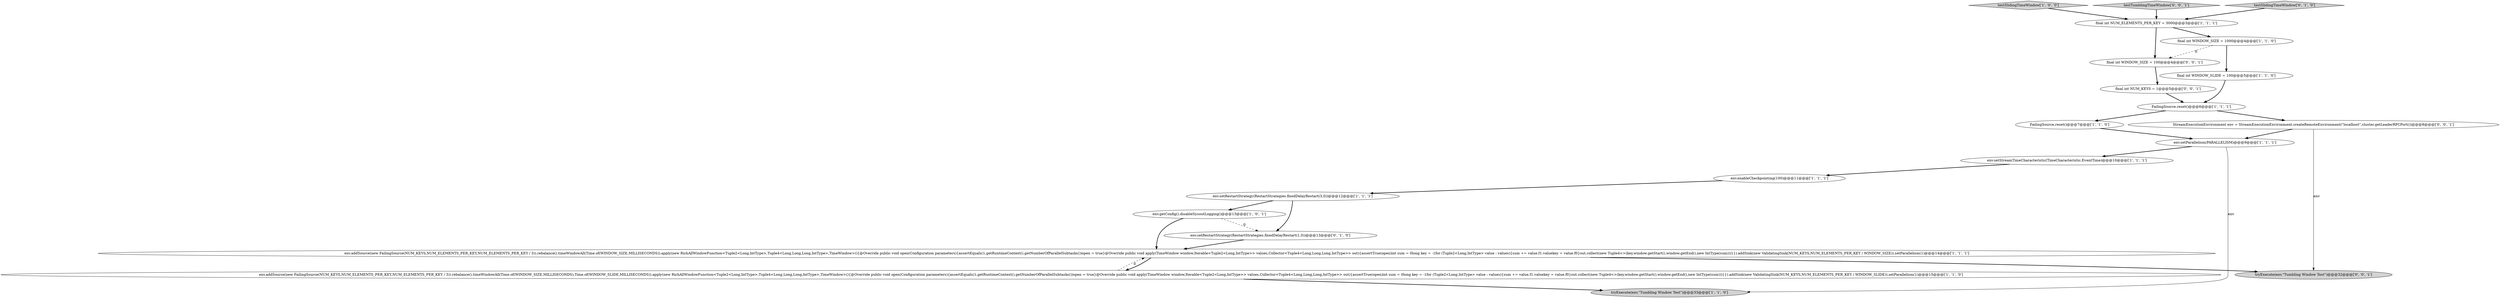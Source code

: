 digraph {
18 [style = filled, label = "tryExecute(env,\"Tumbling Window Test\")@@@32@@@['0', '0', '1']", fillcolor = lightgray, shape = ellipse image = "AAA0AAABBB3BBB"];
13 [style = filled, label = "FailingSource.reset()@@@7@@@['1', '1', '0']", fillcolor = white, shape = ellipse image = "AAA0AAABBB1BBB"];
16 [style = filled, label = "final int NUM_KEYS = 1@@@5@@@['0', '0', '1']", fillcolor = white, shape = ellipse image = "AAA0AAABBB3BBB"];
12 [style = filled, label = "testSlidingTimeWindow['1', '0', '0']", fillcolor = lightgray, shape = diamond image = "AAA0AAABBB1BBB"];
19 [style = filled, label = "testTumblingTimeWindow['0', '0', '1']", fillcolor = lightgray, shape = diamond image = "AAA0AAABBB3BBB"];
5 [style = filled, label = "env.enableCheckpointing(100)@@@11@@@['1', '1', '1']", fillcolor = white, shape = ellipse image = "AAA0AAABBB1BBB"];
3 [style = filled, label = "env.addSource(new FailingSource(NUM_KEYS,NUM_ELEMENTS_PER_KEY,NUM_ELEMENTS_PER_KEY / 3)).rebalance().timeWindowAll(Time.of(WINDOW_SIZE,MILLISECONDS)).apply(new RichAllWindowFunction<Tuple2<Long,IntType>,Tuple4<Long,Long,Long,IntType>,TimeWindow>(){@Override public void open(Configuration parameters){assertEquals(1,getRuntimeContext().getNumberOfParallelSubtasks())open = true}@Override public void apply(TimeWindow window,Iterable<Tuple2<Long,IntType>> values,Collector<Tuple4<Long,Long,Long,IntType>> out){assertTrue(open)int sum = 0long key = -1for (Tuple2<Long,IntType> value : values){sum += value.f1.valuekey = value.f0}out.collect(new Tuple4<>(key,window.getStart(),window.getEnd(),new IntType(sum)))}}).addSink(new ValidatingSink(NUM_KEYS,NUM_ELEMENTS_PER_KEY / WINDOW_SIZE)).setParallelism(1)@@@14@@@['1', '1', '1']", fillcolor = white, shape = ellipse image = "AAA0AAABBB1BBB"];
6 [style = filled, label = "final int NUM_ELEMENTS_PER_KEY = 3000@@@3@@@['1', '1', '1']", fillcolor = white, shape = ellipse image = "AAA0AAABBB1BBB"];
2 [style = filled, label = "env.addSource(new FailingSource(NUM_KEYS,NUM_ELEMENTS_PER_KEY,NUM_ELEMENTS_PER_KEY / 3)).rebalance().timeWindowAll(Time.of(WINDOW_SIZE,MILLISECONDS),Time.of(WINDOW_SLIDE,MILLISECONDS)).apply(new RichAllWindowFunction<Tuple2<Long,IntType>,Tuple4<Long,Long,Long,IntType>,TimeWindow>(){@Override public void open(Configuration parameters){assertEquals(1,getRuntimeContext().getNumberOfParallelSubtasks())open = true}@Override public void apply(TimeWindow window,Iterable<Tuple2<Long,IntType>> values,Collector<Tuple4<Long,Long,Long,IntType>> out){assertTrue(open)int sum = 0long key = -1for (Tuple2<Long,IntType> value : values){sum += value.f1.valuekey = value.f0}out.collect(new Tuple4<>(key,window.getStart(),window.getEnd(),new IntType(sum)))}}).addSink(new ValidatingSink(NUM_KEYS,NUM_ELEMENTS_PER_KEY / WINDOW_SLIDE)).setParallelism(1)@@@15@@@['1', '1', '0']", fillcolor = white, shape = ellipse image = "AAA0AAABBB1BBB"];
7 [style = filled, label = "env.setParallelism(PARALLELISM)@@@9@@@['1', '1', '1']", fillcolor = white, shape = ellipse image = "AAA0AAABBB1BBB"];
15 [style = filled, label = "env.setRestartStrategy(RestartStrategies.fixedDelayRestart(1,0))@@@13@@@['0', '1', '0']", fillcolor = white, shape = ellipse image = "AAA1AAABBB2BBB"];
1 [style = filled, label = "env.getConfig().disableSysoutLogging()@@@13@@@['1', '0', '1']", fillcolor = white, shape = ellipse image = "AAA0AAABBB1BBB"];
14 [style = filled, label = "testSlidingTimeWindow['0', '1', '0']", fillcolor = lightgray, shape = diamond image = "AAA0AAABBB2BBB"];
4 [style = filled, label = "FailingSource.reset()@@@6@@@['1', '1', '1']", fillcolor = white, shape = ellipse image = "AAA0AAABBB1BBB"];
8 [style = filled, label = "tryExecute(env,\"Tumbling Window Test\")@@@33@@@['1', '1', '0']", fillcolor = lightgray, shape = ellipse image = "AAA0AAABBB1BBB"];
9 [style = filled, label = "final int WINDOW_SLIDE = 100@@@5@@@['1', '1', '0']", fillcolor = white, shape = ellipse image = "AAA0AAABBB1BBB"];
0 [style = filled, label = "env.setRestartStrategy(RestartStrategies.fixedDelayRestart(3,0))@@@12@@@['1', '1', '1']", fillcolor = white, shape = ellipse image = "AAA0AAABBB1BBB"];
17 [style = filled, label = "final int WINDOW_SIZE = 100@@@4@@@['0', '0', '1']", fillcolor = white, shape = ellipse image = "AAA0AAABBB3BBB"];
10 [style = filled, label = "env.setStreamTimeCharacteristic(TimeCharacteristic.EventTime)@@@10@@@['1', '1', '1']", fillcolor = white, shape = ellipse image = "AAA0AAABBB1BBB"];
20 [style = filled, label = "StreamExecutionEnvironment env = StreamExecutionEnvironment.createRemoteEnvironment(\"localhost\",cluster.getLeaderRPCPort())@@@8@@@['0', '0', '1']", fillcolor = white, shape = ellipse image = "AAA0AAABBB3BBB"];
11 [style = filled, label = "final int WINDOW_SIZE = 1000@@@4@@@['1', '1', '0']", fillcolor = white, shape = ellipse image = "AAA0AAABBB1BBB"];
13->7 [style = bold, label=""];
19->6 [style = bold, label=""];
16->4 [style = bold, label=""];
20->7 [style = bold, label=""];
9->4 [style = bold, label=""];
3->2 [style = bold, label=""];
7->10 [style = bold, label=""];
20->18 [style = solid, label="env"];
6->11 [style = bold, label=""];
11->9 [style = bold, label=""];
6->17 [style = bold, label=""];
3->18 [style = bold, label=""];
11->17 [style = dashed, label="0"];
4->20 [style = bold, label=""];
0->1 [style = bold, label=""];
7->8 [style = solid, label="env"];
2->8 [style = bold, label=""];
5->0 [style = bold, label=""];
1->3 [style = bold, label=""];
0->15 [style = bold, label=""];
14->6 [style = bold, label=""];
1->15 [style = dashed, label="0"];
15->3 [style = bold, label=""];
4->13 [style = bold, label=""];
2->3 [style = dashed, label="0"];
17->16 [style = bold, label=""];
10->5 [style = bold, label=""];
12->6 [style = bold, label=""];
}
